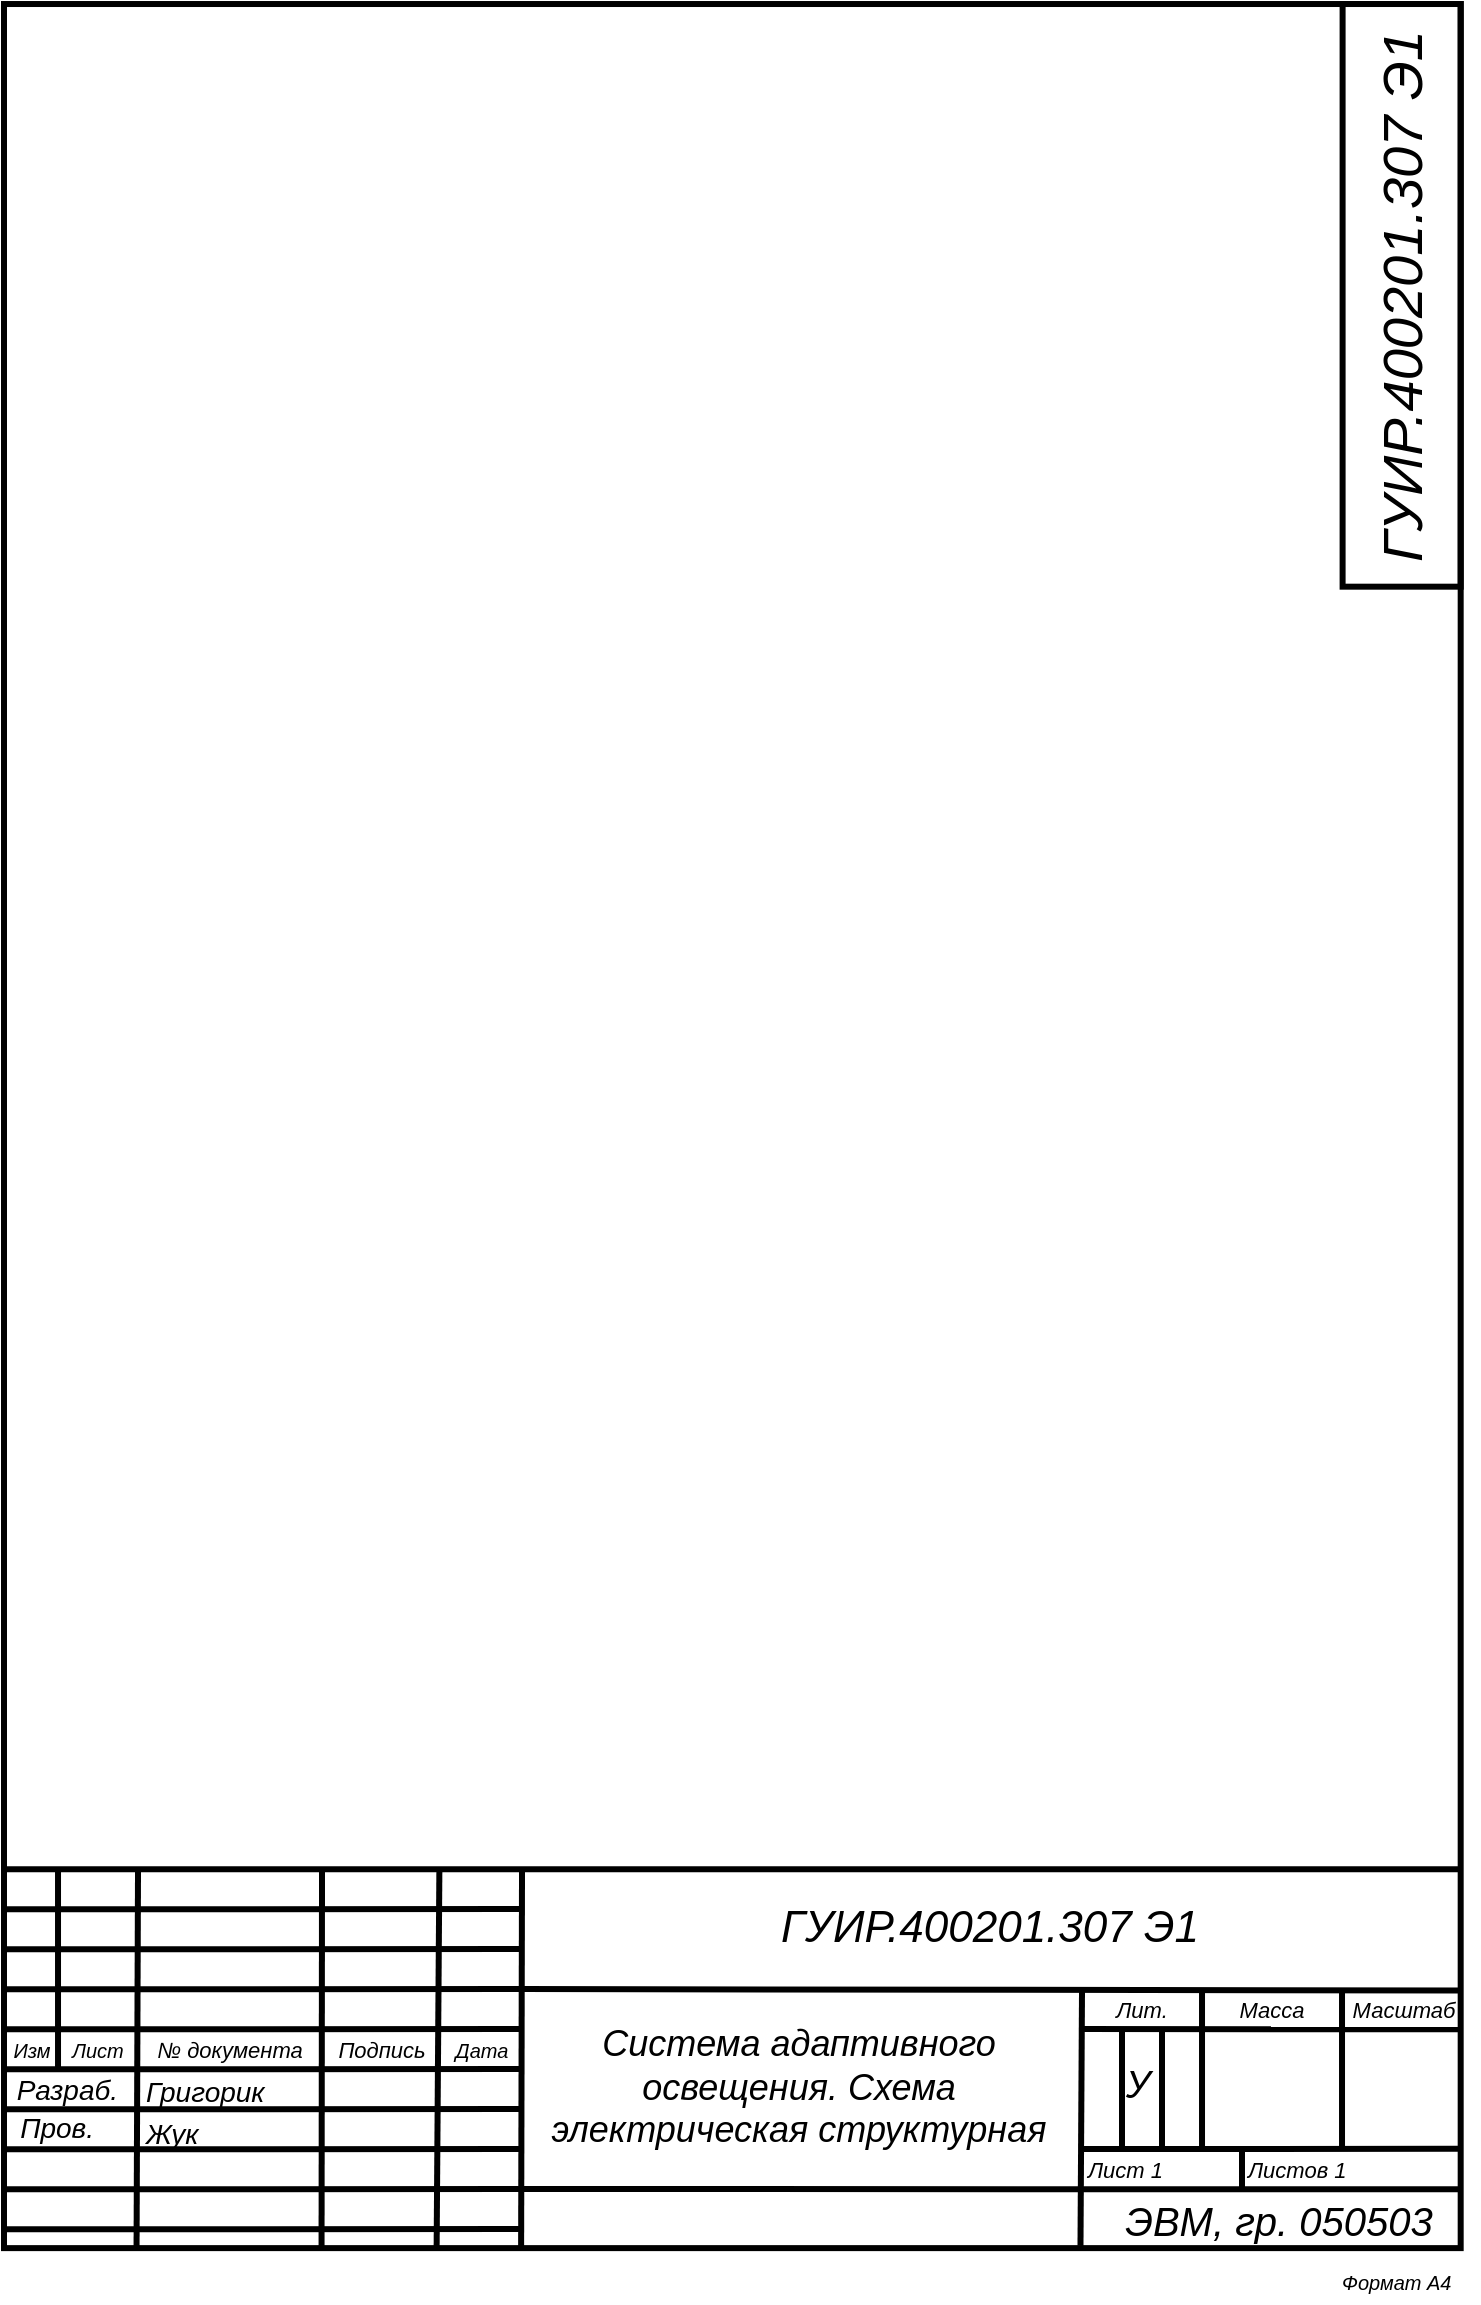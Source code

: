 <mxfile version="20.3.0" type="device"><diagram id="4putGCdMLjqdJJ_nWLfs" name="Page-1"><mxGraphModel dx="2249" dy="865" grid="1" gridSize="10" guides="1" tooltips="1" connect="1" arrows="1" fold="1" page="1" pageScale="1" pageWidth="827" pageHeight="1169" math="0" shadow="0"><root><mxCell id="0"/><mxCell id="1" parent="0"/><mxCell id="7Cjunq2-Ury25ImYDMls-47" value="" style="rounded=0;whiteSpace=wrap;html=1;strokeWidth=3;fillColor=none;container=0;" parent="1" vertex="1"><mxGeometry x="-750.0" y="20.01" width="728.34" height="1122.05" as="geometry"/></mxCell><mxCell id="7Cjunq2-Ury25ImYDMls-48" style="vsdxID=165;edgeStyle=none;startArrow=none;endArrow=none;startSize=5;endSize=5;strokeWidth=3;strokeColor=#000000;spacingTop=-1;spacingBottom=-1;spacingLeft=-1;spacingRight=-1;verticalAlign=middle;html=1;labelBackgroundColor=#ffffff;rounded=0;" parent="1" edge="1"><mxGeometry relative="1" as="geometry"><Array as="points"/><mxPoint x="-722.99" y="952.52" as="sourcePoint"/><mxPoint x="-722.99" y="1052.52" as="targetPoint"/></mxGeometry></mxCell><mxCell id="7Cjunq2-Ury25ImYDMls-49" style="vsdxID=163;edgeStyle=none;startArrow=none;endArrow=none;startSize=5;endSize=5;strokeColor=#000000;spacingTop=-1;spacingBottom=-1;spacingLeft=-1;spacingRight=-1;verticalAlign=middle;html=1;labelBackgroundColor=#ffffff;rounded=0;strokeWidth=3;" parent="1" edge="1"><mxGeometry relative="1" as="geometry"><mxPoint as="offset"/><Array as="points"/><mxPoint x="-748.72" y="1132.64" as="sourcePoint"/><mxPoint x="-490.99" y="1132.52" as="targetPoint"/></mxGeometry></mxCell><mxCell id="7Cjunq2-Ury25ImYDMls-50" style="vsdxID=162;edgeStyle=none;startArrow=none;endArrow=none;startSize=5;endSize=5;strokeColor=#000000;spacingTop=-1;spacingBottom=-1;spacingLeft=-1;spacingRight=-1;verticalAlign=middle;html=1;labelBackgroundColor=#ffffff;rounded=0;strokeWidth=3;" parent="1" edge="1"><mxGeometry relative="1" as="geometry"><mxPoint as="offset"/><Array as="points"/><mxPoint x="-748.72" y="1112.64" as="sourcePoint"/><mxPoint x="-489.99" y="1112.52" as="targetPoint"/></mxGeometry></mxCell><mxCell id="7Cjunq2-Ury25ImYDMls-51" style="vsdxID=161;edgeStyle=none;startArrow=none;endArrow=none;startSize=5;endSize=5;strokeColor=#000000;spacingTop=-1;spacingBottom=-1;spacingLeft=-1;spacingRight=-1;verticalAlign=middle;html=1;labelBackgroundColor=#ffffff;rounded=0;strokeWidth=3;" parent="1" edge="1"><mxGeometry relative="1" as="geometry"><mxPoint as="offset"/><Array as="points"/><mxPoint x="-748.72" y="1092.64" as="sourcePoint"/><mxPoint x="-490.99" y="1092.52" as="targetPoint"/></mxGeometry></mxCell><mxCell id="7Cjunq2-Ury25ImYDMls-52" style="vsdxID=160;edgeStyle=none;startArrow=none;endArrow=none;startSize=5;endSize=5;strokeColor=#000000;spacingTop=-1;spacingBottom=-1;spacingLeft=-1;spacingRight=-1;verticalAlign=middle;html=1;labelBackgroundColor=#ffffff;rounded=0;strokeWidth=3;" parent="1" edge="1"><mxGeometry relative="1" as="geometry"><mxPoint as="offset"/><Array as="points"/><mxPoint x="-748.72" y="1072.64" as="sourcePoint"/><mxPoint x="-490.99" y="1072.52" as="targetPoint"/></mxGeometry></mxCell><mxCell id="7Cjunq2-Ury25ImYDMls-53" style="vsdxID=159;edgeStyle=none;startArrow=none;endArrow=none;startSize=5;endSize=5;strokeWidth=3;strokeColor=#000000;spacingTop=-1;spacingBottom=-1;spacingLeft=-1;spacingRight=-1;verticalAlign=middle;html=1;labelBackgroundColor=#ffffff;rounded=0;" parent="1" edge="1"><mxGeometry relative="1" as="geometry"><mxPoint as="offset"/><Array as="points"/><mxPoint x="-748.72" y="1052.64" as="sourcePoint"/><mxPoint x="-490.99" y="1052.52" as="targetPoint"/></mxGeometry></mxCell><mxCell id="7Cjunq2-Ury25ImYDMls-54" style="vsdxID=158;edgeStyle=none;startArrow=none;endArrow=none;startSize=5;endSize=5;strokeWidth=3;strokeColor=#000000;spacingTop=-1;spacingBottom=-1;spacingLeft=-1;spacingRight=-1;verticalAlign=middle;html=1;labelBackgroundColor=#ffffff;rounded=0;" parent="1" edge="1"><mxGeometry relative="1" as="geometry"><mxPoint as="offset"/><Array as="points"/><mxPoint x="-748.72" y="1032.64" as="sourcePoint"/><mxPoint x="-490.99" y="1032.52" as="targetPoint"/></mxGeometry></mxCell><mxCell id="7Cjunq2-Ury25ImYDMls-55" style="vsdxID=157;edgeStyle=none;startArrow=none;endArrow=none;startSize=5;endSize=5;strokeColor=#000000;spacingTop=-1;spacingBottom=-1;spacingLeft=-1;spacingRight=-1;verticalAlign=middle;html=1;labelBackgroundColor=#ffffff;rounded=0;strokeWidth=3;" parent="1" edge="1"><mxGeometry relative="1" as="geometry"><mxPoint as="offset"/><Array as="points"/><mxPoint x="-748.72" y="1012.64" as="sourcePoint"/><mxPoint x="-490.99" y="1012.52" as="targetPoint"/></mxGeometry></mxCell><mxCell id="7Cjunq2-Ury25ImYDMls-56" style="vsdxID=156;edgeStyle=none;startArrow=none;endArrow=none;startSize=5;endSize=5;strokeColor=#000000;spacingTop=-1;spacingBottom=-1;spacingLeft=-1;spacingRight=-1;verticalAlign=middle;html=1;labelBackgroundColor=#ffffff;rounded=0;strokeWidth=3;" parent="1" edge="1"><mxGeometry relative="1" as="geometry"><mxPoint as="offset"/><Array as="points"/><mxPoint x="-748.72" y="992.64" as="sourcePoint"/><mxPoint x="-490.99" y="992.52" as="targetPoint"/></mxGeometry></mxCell><mxCell id="7Cjunq2-Ury25ImYDMls-57" style="vsdxID=155;edgeStyle=none;startArrow=none;endArrow=none;startSize=5;endSize=5;strokeColor=#000000;spacingTop=-1;spacingBottom=-1;spacingLeft=-1;spacingRight=-1;verticalAlign=middle;html=1;labelBackgroundColor=#ffffff;rounded=0;strokeWidth=3;" parent="1" edge="1"><mxGeometry relative="1" as="geometry"><mxPoint as="offset"/><Array as="points"/><mxPoint x="-748.72" y="972.64" as="sourcePoint"/><mxPoint x="-490.99" y="972.52" as="targetPoint"/></mxGeometry></mxCell><mxCell id="7Cjunq2-Ury25ImYDMls-58" style="vsdxID=154;edgeStyle=none;startArrow=none;endArrow=none;startSize=5;endSize=5;strokeWidth=3;strokeColor=#000000;spacingTop=-1;spacingBottom=-1;spacingLeft=-1;spacingRight=-1;verticalAlign=middle;html=1;labelBackgroundColor=#ffffff;rounded=0;entryX=0.091;entryY=1;entryDx=0;entryDy=0;entryPerimeter=0;" parent="1" target="7Cjunq2-Ury25ImYDMls-47" edge="1"><mxGeometry relative="1" as="geometry"><Array as="points"/><mxPoint x="-682.99" y="952.52" as="sourcePoint"/><mxPoint x="-682.72" y="1157.64" as="targetPoint"/></mxGeometry></mxCell><mxCell id="7Cjunq2-Ury25ImYDMls-59" style="vsdxID=153;edgeStyle=none;startArrow=none;endArrow=none;startSize=5;endSize=5;strokeWidth=3;strokeColor=#000000;spacingTop=-1;spacingBottom=-1;spacingLeft=-1;spacingRight=-1;verticalAlign=middle;html=1;labelBackgroundColor=#ffffff;rounded=0;entryX=0.218;entryY=0.999;entryDx=0;entryDy=0;entryPerimeter=0;" parent="1" target="7Cjunq2-Ury25ImYDMls-47" edge="1"><mxGeometry relative="1" as="geometry"><Array as="points"/><mxPoint x="-590.99" y="952.52" as="sourcePoint"/><mxPoint x="-590.72" y="1154.64" as="targetPoint"/></mxGeometry></mxCell><mxCell id="7Cjunq2-Ury25ImYDMls-60" style="vsdxID=152;edgeStyle=none;startArrow=none;endArrow=none;startSize=5;endSize=5;strokeWidth=3;strokeColor=#000000;spacingTop=-1;spacingBottom=-1;spacingLeft=-1;spacingRight=-1;verticalAlign=middle;html=1;labelBackgroundColor=#ffffff;rounded=0;entryX=0.297;entryY=1;entryDx=0;entryDy=0;entryPerimeter=0;" parent="1" target="7Cjunq2-Ury25ImYDMls-47" edge="1"><mxGeometry relative="1" as="geometry"><Array as="points"/><mxPoint x="-532.31" y="952.52" as="sourcePoint"/><mxPoint x="-532.72" y="1157.64" as="targetPoint"/></mxGeometry></mxCell><mxCell id="7Cjunq2-Ury25ImYDMls-61" style="vsdxID=151;edgeStyle=none;startArrow=none;endArrow=none;startSize=5;endSize=5;strokeWidth=3;strokeColor=#000000;spacingTop=-1;spacingBottom=-1;spacingLeft=-1;spacingRight=-1;verticalAlign=middle;html=1;labelBackgroundColor=#ffffff;rounded=0;" parent="1" edge="1"><mxGeometry relative="1" as="geometry"><Array as="points"/><mxPoint x="-80.99" y="1012.52" as="sourcePoint"/><mxPoint x="-80.99" y="1092.52" as="targetPoint"/></mxGeometry></mxCell><mxCell id="7Cjunq2-Ury25ImYDMls-62" style="vsdxID=150;edgeStyle=none;startArrow=none;endArrow=none;startSize=5;endSize=5;strokeWidth=3;strokeColor=#000000;spacingTop=-1;spacingBottom=-1;spacingLeft=-1;spacingRight=-1;verticalAlign=middle;html=1;labelBackgroundColor=#ffffff;rounded=0;" parent="1" edge="1"><mxGeometry relative="1" as="geometry"><Array as="points"/><mxPoint x="-130.99" y="1092.52" as="sourcePoint"/><mxPoint x="-130.99" y="1112.52" as="targetPoint"/></mxGeometry></mxCell><mxCell id="7Cjunq2-Ury25ImYDMls-63" style="vsdxID=149;edgeStyle=none;startArrow=none;endArrow=none;startSize=5;endSize=5;strokeColor=#000000;spacingTop=-1;spacingBottom=-1;spacingLeft=-1;spacingRight=-1;verticalAlign=middle;html=1;labelBackgroundColor=#ffffff;rounded=0;strokeWidth=3;" parent="1" edge="1"><mxGeometry relative="1" as="geometry"><Array as="points"/><mxPoint x="-170.99" y="1032.52" as="sourcePoint"/><mxPoint x="-170.99" y="1092.52" as="targetPoint"/></mxGeometry></mxCell><mxCell id="7Cjunq2-Ury25ImYDMls-64" style="vsdxID=148;edgeStyle=none;startArrow=none;endArrow=none;startSize=5;endSize=5;strokeColor=#000000;spacingTop=-1;spacingBottom=-1;spacingLeft=-1;spacingRight=-1;verticalAlign=middle;html=1;labelBackgroundColor=#ffffff;rounded=0;strokeWidth=3;" parent="1" edge="1"><mxGeometry relative="1" as="geometry"><Array as="points"/><mxPoint x="-190.99" y="1032.52" as="sourcePoint"/><mxPoint x="-190.99" y="1092.52" as="targetPoint"/></mxGeometry></mxCell><mxCell id="7Cjunq2-Ury25ImYDMls-65" style="vsdxID=147;edgeStyle=none;startArrow=none;endArrow=none;startSize=5;endSize=5;strokeWidth=3;strokeColor=#000000;spacingTop=-1;spacingBottom=-1;spacingLeft=-1;spacingRight=-1;verticalAlign=middle;html=1;labelBackgroundColor=#ffffff;rounded=0;" parent="1" edge="1"><mxGeometry relative="1" as="geometry"><Array as="points"/><mxPoint x="-150.99" y="1012.52" as="sourcePoint"/><mxPoint x="-150.99" y="1092.52" as="targetPoint"/></mxGeometry></mxCell><mxCell id="7Cjunq2-Ury25ImYDMls-66" style="vsdxID=146;edgeStyle=none;startArrow=none;endArrow=none;startSize=5;endSize=5;strokeWidth=3;strokeColor=#000000;spacingTop=-1;spacingBottom=-1;spacingLeft=-1;spacingRight=-1;verticalAlign=middle;html=1;labelBackgroundColor=#ffffff;rounded=0;entryX=0.929;entryY=-0.131;entryDx=0;entryDy=0;entryPerimeter=0;" parent="1" target="7Cjunq2-Ury25ImYDMls-81" edge="1"><mxGeometry relative="1" as="geometry"><mxPoint as="offset"/><Array as="points"/><mxPoint x="-210.99" y="1092.52" as="sourcePoint"/><mxPoint x="-10.99" y="1092.52" as="targetPoint"/></mxGeometry></mxCell><mxCell id="7Cjunq2-Ury25ImYDMls-67" style="vsdxID=145;edgeStyle=none;startArrow=none;endArrow=none;startSize=5;endSize=5;strokeWidth=3;strokeColor=#000000;spacingTop=-1;spacingBottom=-1;spacingLeft=-1;spacingRight=-1;verticalAlign=middle;html=1;labelBackgroundColor=#ffffff;rounded=0;" parent="1" edge="1"><mxGeometry relative="1" as="geometry"><mxPoint as="offset"/><Array as="points"/><mxPoint x="-210.99" y="1032.52" as="sourcePoint"/><mxPoint x="-20.72" y="1032.64" as="targetPoint"/></mxGeometry></mxCell><mxCell id="7Cjunq2-Ury25ImYDMls-68" style="vsdxID=144;edgeStyle=none;startArrow=none;endArrow=none;startSize=5;endSize=5;strokeWidth=3;strokeColor=#000000;spacingTop=-1;spacingBottom=-1;spacingLeft=-1;spacingRight=-1;verticalAlign=middle;html=1;labelBackgroundColor=#ffffff;rounded=0;entryX=0.739;entryY=0.999;entryDx=0;entryDy=0;entryPerimeter=0;" parent="1" target="7Cjunq2-Ury25ImYDMls-47" edge="1"><mxGeometry relative="1" as="geometry"><Array as="points"/><mxPoint x="-210.99" y="1012.52" as="sourcePoint"/><mxPoint x="-210.72" y="1157.64" as="targetPoint"/></mxGeometry></mxCell><mxCell id="7Cjunq2-Ury25ImYDMls-69" style="vsdxID=143;edgeStyle=none;startArrow=none;endArrow=none;startSize=5;endSize=5;strokeWidth=3;strokeColor=#000000;spacingTop=-1;spacingBottom=-1;spacingLeft=-1;spacingRight=-1;verticalAlign=middle;html=1;labelBackgroundColor=#ffffff;rounded=0;" parent="1" edge="1"><mxGeometry relative="1" as="geometry"><Array as="points"/><mxPoint x="-20.72" y="1112.64" as="sourcePoint"/><mxPoint x="-489.99" y="1112.52" as="targetPoint"/></mxGeometry></mxCell><mxCell id="7Cjunq2-Ury25ImYDMls-70" style="vsdxID=142;edgeStyle=none;startArrow=none;endArrow=none;startSize=5;endSize=5;strokeWidth=3;strokeColor=#000000;spacingTop=-1;spacingBottom=-1;spacingLeft=-1;spacingRight=-1;verticalAlign=middle;html=1;labelBackgroundColor=#ffffff;rounded=0;entryX=0.355;entryY=1;entryDx=0;entryDy=0;entryPerimeter=0;" parent="1" target="7Cjunq2-Ury25ImYDMls-47" edge="1"><mxGeometry relative="1" as="geometry"><Array as="points"/><mxPoint x="-490.99" y="952.52" as="sourcePoint"/><mxPoint x="-490.72" y="1157.64" as="targetPoint"/></mxGeometry></mxCell><mxCell id="7Cjunq2-Ury25ImYDMls-71" style="vsdxID=141;edgeStyle=none;startArrow=none;endArrow=none;startSize=5;endSize=5;strokeWidth=3;strokeColor=#000000;spacingTop=-1;spacingBottom=-1;spacingLeft=-1;spacingRight=-1;verticalAlign=middle;html=1;labelBackgroundColor=#ffffff;rounded=0;exitX=0.998;exitY=1.028;exitDx=0;exitDy=0;exitPerimeter=0;" parent="1" source="7Cjunq2-Ury25ImYDMls-89" edge="1"><mxGeometry relative="1" as="geometry"><Array as="points"/><mxPoint x="-10.99" y="1012.52" as="sourcePoint"/><mxPoint x="-490.99" y="1012.52" as="targetPoint"/></mxGeometry></mxCell><mxCell id="7Cjunq2-Ury25ImYDMls-72" value="&lt;font style=&quot;font-family: &amp;#34;arial&amp;#34; ; color: rgb(0 , 0 , 0) ; direction: ltr ; letter-spacing: 0px ; line-height: 120% ; opacity: 1&quot;&gt;&lt;i&gt;&lt;font style=&quot;font-size: 10px&quot;&gt;Изм&lt;/font&gt;&lt;br&gt;&lt;/i&gt;&lt;/font&gt;" style="verticalAlign=middle;align=center;vsdxID=166;fillColor=none;gradientColor=none;shape=stencil(nZBLDoAgDERP0z3SIyjew0SURgSD+Lu9kMZoXLhwN9O+tukAlrNpJg1SzDH4QW/URgNYgZTkjA4UkwJUgGXng+6DX1zLfmoymdXo17xh5zmRJ6Q42BWCfc2oJfdAr+Yv+AP9Cb7OJ3H/2JG1HNGz/84klThPVCc=);strokeColor=none;strokeWidth=3;spacingTop=-1;spacingBottom=-1;spacingLeft=-1;spacingRight=-1;labelBackgroundColor=none;rounded=0;html=1;whiteSpace=wrap;" parent="1" vertex="1"><mxGeometry x="-749.99" y="1034.52" width="28" height="16" as="geometry"/></mxCell><mxCell id="7Cjunq2-Ury25ImYDMls-73" value="&lt;font style=&quot;font-family: &amp;#34;arial&amp;#34; ; color: rgb(0 , 0 , 0) ; direction: ltr ; letter-spacing: 0px ; line-height: 120% ; opacity: 1&quot;&gt;&lt;i&gt;&lt;font style=&quot;font-size: 10px&quot;&gt;Лист&lt;/font&gt;&lt;br&gt;&lt;/i&gt;&lt;/font&gt;" style="verticalAlign=middle;align=center;vsdxID=167;fillColor=none;gradientColor=none;shape=stencil(nZBLDoAgDERP0z3SIyjew0SURgSD+Lu9kMZoXLhwN9O+tukAlrNpJg1SzDH4QW/URgNYgZTkjA4UkwJUgGXng+6DX1zLfmoymdXo17xh5zmRJ6Q42BWCfc2oJfdAr+Yv+AP9Cb7OJ3H/2JG1HNGz/84klThPVCc=);strokeColor=none;strokeWidth=3;spacingTop=-1;spacingBottom=-1;spacingLeft=-1;spacingRight=-1;labelBackgroundColor=none;rounded=0;html=1;whiteSpace=wrap;" parent="1" vertex="1"><mxGeometry x="-720.99" y="1034.52" width="36" height="16" as="geometry"/></mxCell><mxCell id="7Cjunq2-Ury25ImYDMls-74" value="&lt;font style=&quot;font-size:11px;font-family:Arial;color:#000000;direction:ltr;letter-spacing:0px;line-height:120%;opacity:1&quot;&gt;&lt;i&gt;№ документа&lt;br/&gt;&lt;/i&gt;&lt;/font&gt;" style="verticalAlign=middle;align=center;vsdxID=168;fillColor=none;gradientColor=none;shape=stencil(nZBLDoAgDERP0z3SIyjew0SURgSD+Lu9kMZoXLhwN9O+tukAlrNpJg1SzDH4QW/URgNYgZTkjA4UkwJUgGXng+6DX1zLfmoymdXo17xh5zmRJ6Q42BWCfc2oJfdAr+Yv+AP9Cb7OJ3H/2JG1HNGz/84klThPVCc=);strokeColor=none;strokeWidth=3;spacingTop=-1;spacingBottom=-1;spacingLeft=-1;spacingRight=-1;labelBackgroundColor=none;rounded=0;html=1;whiteSpace=wrap;" parent="1" vertex="1"><mxGeometry x="-680.99" y="1034.52" width="88" height="16" as="geometry"/></mxCell><mxCell id="7Cjunq2-Ury25ImYDMls-75" value="&lt;font style=&quot;font-size:11px;font-family:Arial;color:#000000;direction:ltr;letter-spacing:0px;line-height:120%;opacity:1&quot;&gt;&lt;i&gt;Подпись&lt;br/&gt;&lt;/i&gt;&lt;/font&gt;" style="verticalAlign=middle;align=center;vsdxID=169;fillColor=none;gradientColor=none;shape=stencil(nZBLDoAgDERP0z3SIyjew0SURgSD+Lu9kMZoXLhwN9O+tukAlrNpJg1SzDH4QW/URgNYgZTkjA4UkwJUgGXng+6DX1zLfmoymdXo17xh5zmRJ6Q42BWCfc2oJfdAr+Yv+AP9Cb7OJ3H/2JG1HNGz/84klThPVCc=);strokeColor=none;strokeWidth=3;spacingTop=-1;spacingBottom=-1;spacingLeft=-1;spacingRight=-1;labelBackgroundColor=none;rounded=0;html=1;whiteSpace=wrap;" parent="1" vertex="1"><mxGeometry x="-588.99" y="1034.52" width="56" height="16" as="geometry"/></mxCell><mxCell id="7Cjunq2-Ury25ImYDMls-76" value="&lt;font style=&quot;font-family: &amp;#34;arial&amp;#34; ; color: rgb(0 , 0 , 0) ; direction: ltr ; letter-spacing: 0px ; line-height: 120% ; opacity: 1&quot;&gt;&lt;i&gt;&lt;font style=&quot;font-size: 10px&quot;&gt;Дата&lt;/font&gt;&lt;br&gt;&lt;/i&gt;&lt;/font&gt;" style="verticalAlign=middle;align=center;vsdxID=170;fillColor=none;gradientColor=none;shape=stencil(nZBLDoAgDERP0z3SIyjew0SURgSD+Lu9kMZoXLhwN9O+tukAlrNpJg1SzDH4QW/URgNYgZTkjA4UkwJUgGXng+6DX1zLfmoymdXo17xh5zmRJ6Q42BWCfc2oJfdAr+Yv+AP9Cb7OJ3H/2JG1HNGz/84klThPVCc=);strokeColor=none;strokeWidth=3;spacingTop=-1;spacingBottom=-1;spacingLeft=-1;spacingRight=-1;labelBackgroundColor=none;rounded=0;html=1;whiteSpace=wrap;" parent="1" vertex="1"><mxGeometry x="-528.99" y="1034.52" width="36" height="16" as="geometry"/></mxCell><mxCell id="7Cjunq2-Ury25ImYDMls-77" value="&lt;p style=&quot;align:center;margin-left:0;margin-right:0;margin-top:0px;margin-bottom:0px;text-indent:0;valign:middle;direction:ltr;&quot;&gt;&lt;font style=&quot;font-size:11px;font-family:Arial;color:#000000;direction:ltr;letter-spacing:0px;line-height:120%;opacity:1&quot;&gt;&lt;i&gt;Лит&lt;/i&gt;&lt;/font&gt;&lt;font style=&quot;font-size:11px;font-family:Arial;color:#000000;direction:ltr;letter-spacing:0px;line-height:120%;opacity:1&quot;&gt;&lt;i&gt;.&lt;br/&gt;&lt;/i&gt;&lt;/font&gt;&lt;/p&gt;" style="verticalAlign=middle;align=center;vsdxID=171;fillColor=none;gradientColor=none;shape=stencil(nZBLDoAgDERP0z3SIyjew0SURgSD+Lu9kMZoXLhwN9O+tukAlrNpJg1SzDH4QW/URgNYgZTkjA4UkwJUgGXng+6DX1zLfmoymdXo17xh5zmRJ6Q42BWCfc2oJfdAr+Yv+AP9Cb7OJ3H/2JG1HNGz/84klThPVCc=);strokeColor=none;strokeWidth=3;spacingTop=-1;spacingBottom=-1;spacingLeft=-1;spacingRight=-1;labelBackgroundColor=none;rounded=0;html=1;whiteSpace=wrap;" parent="1" vertex="1"><mxGeometry x="-208.99" y="1014.52" width="56" height="16" as="geometry"/></mxCell><mxCell id="7Cjunq2-Ury25ImYDMls-78" value="&lt;font style=&quot;font-size:11px;font-family:Arial;color:#000000;direction:ltr;letter-spacing:0px;line-height:120%;opacity:1&quot;&gt;&lt;i&gt;Масса&lt;br/&gt;&lt;/i&gt;&lt;/font&gt;" style="verticalAlign=middle;align=center;vsdxID=172;fillColor=none;gradientColor=none;shape=stencil(nZBLDoAgDERP0z3SIyjew0SURgSD+Lu9kMZoXLhwN9O+tukAlrNpJg1SzDH4QW/URgNYgZTkjA4UkwJUgGXng+6DX1zLfmoymdXo17xh5zmRJ6Q42BWCfc2oJfdAr+Yv+AP9Cb7OJ3H/2JG1HNGz/84klThPVCc=);strokeColor=none;strokeWidth=3;spacingTop=-1;spacingBottom=-1;spacingLeft=-1;spacingRight=-1;labelBackgroundColor=none;rounded=0;html=1;whiteSpace=wrap;" parent="1" vertex="1"><mxGeometry x="-148.99" y="1014.52" width="66" height="16" as="geometry"/></mxCell><mxCell id="7Cjunq2-Ury25ImYDMls-79" value="&lt;font style=&quot;font-size:11px;font-family:Arial;color:#000000;direction:ltr;letter-spacing:0px;line-height:120%;opacity:1&quot;&gt;&lt;i&gt;Масштаб&lt;br/&gt;&lt;/i&gt;&lt;/font&gt;" style="verticalAlign=middle;align=center;vsdxID=173;fillColor=none;gradientColor=none;shape=stencil(nZBLDoAgDERP0z3SIyjew0SURgSD+Lu9kMZoXLhwN9O+tukAlrNpJg1SzDH4QW/URgNYgZTkjA4UkwJUgGXng+6DX1zLfmoymdXo17xh5zmRJ6Q42BWCfc2oJfdAr+Yv+AP9Cb7OJ3H/2JG1HNGz/84klThPVCc=);strokeColor=none;strokeWidth=3;spacingTop=-1;spacingBottom=-1;spacingLeft=-1;spacingRight=-1;labelBackgroundColor=none;rounded=0;html=1;whiteSpace=wrap;" parent="1" vertex="1"><mxGeometry x="-78.99" y="1014.52" width="58.35" height="16" as="geometry"/></mxCell><mxCell id="7Cjunq2-Ury25ImYDMls-80" value="&lt;p style=&quot;margin-left: 0 ; margin-right: 0 ; margin-top: 0px ; margin-bottom: 0px ; text-indent: 0 ; direction: ltr&quot;&gt;&lt;font style=&quot;font-size: 11px ; font-family: &amp;#34;arial&amp;#34; ; color: #000000 ; direction: ltr ; letter-spacing: 0px ; line-height: 120% ; opacity: 1&quot;&gt;&lt;i&gt;Лист 1&lt;/i&gt;&lt;/font&gt;&lt;font style=&quot;font-size: 11px ; font-family: &amp;#34;arial&amp;#34; ; color: #000000 ; direction: ltr ; letter-spacing: 0px ; line-height: 120% ; opacity: 1&quot;&gt;&lt;i&gt;&amp;nbsp;&lt;br&gt;&lt;/i&gt;&lt;/font&gt;&lt;/p&gt;" style="verticalAlign=middle;align=left;vsdxID=174;fillColor=none;gradientColor=none;shape=stencil(nZBLDoAgDERP0z3SIyjew0SURgSD+Lu9kMZoXLhwN9O+tukAlrNpJg1SzDH4QW/URgNYgZTkjA4UkwJUgGXng+6DX1zLfmoymdXo17xh5zmRJ6Q42BWCfc2oJfdAr+Yv+AP9Cb7OJ3H/2JG1HNGz/84klThPVCc=);strokeColor=none;strokeWidth=3;spacingTop=-1;spacingBottom=-1;spacingLeft=-1;spacingRight=-1;labelBackgroundColor=none;rounded=0;html=1;whiteSpace=wrap;" parent="1" vertex="1"><mxGeometry x="-208.99" y="1094.52" width="132.8" height="16" as="geometry"/></mxCell><mxCell id="7Cjunq2-Ury25ImYDMls-81" value="&lt;p style=&quot;align:left;margin-left:0;margin-right:0;margin-top:0px;margin-bottom:0px;text-indent:0;valign:middle;direction:ltr;&quot;&gt;&lt;font style=&quot;font-size:11px;font-family:Arial;color:#000000;direction:ltr;letter-spacing:0px;line-height:120%;opacity:1&quot;&gt;&lt;i&gt;Листов             1&lt;/i&gt;&lt;/font&gt;&lt;font style=&quot;font-size:11px;font-family:Arial;color:#000000;direction:ltr;letter-spacing:0px;line-height:120%;opacity:1&quot;&gt;&lt;i&gt;&lt;br/&gt;&lt;/i&gt;&lt;/font&gt;&lt;/p&gt;" style="verticalAlign=middle;align=left;vsdxID=175;fillColor=none;gradientColor=none;shape=stencil(nZBLDoAgDERP0z3SIyjew0SURgSD+Lu9kMZoXLhwN9O+tukAlrNpJg1SzDH4QW/URgNYgZTkjA4UkwJUgGXng+6DX1zLfmoymdXo17xh5zmRJ6Q42BWCfc2oJfdAr+Yv+AP9Cb7OJ3H/2JG1HNGz/84klThPVCc=);strokeColor=none;strokeWidth=3;spacingTop=-1;spacingBottom=-1;spacingLeft=-1;spacingRight=-1;labelBackgroundColor=none;rounded=0;html=1;whiteSpace=wrap;" parent="1" vertex="1"><mxGeometry x="-128.99" y="1094.52" width="116" height="16" as="geometry"/></mxCell><mxCell id="7Cjunq2-Ury25ImYDMls-82" value="&lt;p style=&quot;margin-left: 0 ; margin-right: 0 ; margin-top: 0px ; margin-bottom: 0px ; text-indent: 0 ; direction: ltr&quot;&gt;&lt;font style=&quot;font-family: &amp;#34;arial&amp;#34; ; color: rgb(0 , 0 , 0) ; direction: ltr ; letter-spacing: 0px ; line-height: 120% ; opacity: 1&quot;&gt;&lt;i&gt;&lt;font style=&quot;font-size: 14px&quot;&gt;Григорик&lt;/font&gt;&lt;br&gt;&lt;/i&gt;&lt;/font&gt;&lt;/p&gt;" style="verticalAlign=middle;align=left;vsdxID=176;fillColor=none;gradientColor=none;shape=stencil(nZBLDoAgDERP0z3SIyjew0SURgSD+Lu9kMZoXLhwN9O+tukAlrNpJg1SzDH4QW/URgNYgZTkjA4UkwJUgGXng+6DX1zLfmoymdXo17xh5zmRJ6Q42BWCfc2oJfdAr+Yv+AP9Cb7OJ3H/2JG1HNGz/84klThPVCc=);strokeColor=none;strokeWidth=3;spacingTop=-1;spacingBottom=-1;spacingLeft=-1;spacingRight=-1;labelBackgroundColor=none;rounded=0;html=1;whiteSpace=wrap;" parent="1" vertex="1"><mxGeometry x="-679.99" y="1051.52" width="88" height="24" as="geometry"/></mxCell><mxCell id="7Cjunq2-Ury25ImYDMls-83" value="&lt;p style=&quot;align:right;margin-left:0;margin-right:0;margin-top:0px;margin-bottom:0px;text-indent:0;valign:middle;direction:ltr;&quot;&gt;&lt;font style=&quot;font-size:14px;font-family:Arial;color:#000000;direction:ltr;letter-spacing:0px;line-height:120%;opacity:1&quot;&gt;&lt;i&gt;Пров.&lt;br/&gt;&lt;/i&gt;&lt;/font&gt;&lt;/p&gt;" style="verticalAlign=middle;align=right;vsdxID=177;fillColor=none;gradientColor=none;shape=stencil(nZBLDoAgDERP0z3SIyjew0SURgSD+Lu9kMZoXLhwN9O+tukAlrNpJg1SzDH4QW/URgNYgZTkjA4UkwJUgGXng+6DX1zLfmoymdXo17xh5zmRJ6Q42BWCfc2oJfdAr+Yv+AP9Cb7OJ3H/2JG1HNGz/84klThPVCc=);strokeColor=none;strokeWidth=3;spacingTop=-1;spacingBottom=-1;spacingLeft=-1;spacingRight=-1;labelBackgroundColor=none;rounded=0;html=1;whiteSpace=wrap;" parent="1" vertex="1"><mxGeometry x="-749.99" y="1070.63" width="46" height="23" as="geometry"/></mxCell><mxCell id="7Cjunq2-Ury25ImYDMls-84" value="&lt;p style=&quot;margin-left: 0 ; margin-right: 0 ; margin-top: 0px ; margin-bottom: 0px ; text-indent: 0 ; direction: ltr&quot;&gt;&lt;font style=&quot;font-family: &amp;#34;arial&amp;#34; ; color: rgb(0 , 0 , 0) ; direction: ltr ; letter-spacing: 0px ; line-height: 120% ; opacity: 1&quot;&gt;&lt;i&gt;&lt;font style=&quot;font-size: 14px&quot;&gt;Разраб.&lt;/font&gt;&lt;br&gt;&lt;/i&gt;&lt;/font&gt;&lt;/p&gt;" style="verticalAlign=middle;align=right;vsdxID=178;fillColor=none;gradientColor=none;shape=stencil(nZBLDoAgDERP0z3SIyjew0SURgSD+Lu9kMZoXLhwN9O+tukAlrNpJg1SzDH4QW/URgNYgZTkjA4UkwJUgGXng+6DX1zLfmoymdXo17xh5zmRJ6Q42BWCfc2oJfdAr+Yv+AP9Cb7OJ3H/2JG1HNGz/84klThPVCc=);strokeColor=none;strokeWidth=3;spacingTop=-1;spacingBottom=-1;spacingLeft=-1;spacingRight=-1;labelBackgroundColor=none;rounded=0;html=1;whiteSpace=wrap;" parent="1" vertex="1"><mxGeometry x="-748.99" y="1054.52" width="57.05" height="17" as="geometry"/></mxCell><mxCell id="7Cjunq2-Ury25ImYDMls-85" value="&lt;p style=&quot;margin-left: 0 ; margin-right: 0 ; margin-top: 0px ; margin-bottom: 0px ; text-indent: 0 ; direction: ltr&quot;&gt;&lt;font face=&quot;arial&quot;&gt;&lt;span style=&quot;font-size: 14px;&quot;&gt;&lt;i&gt;Жук&lt;/i&gt;&lt;/span&gt;&lt;/font&gt;&lt;/p&gt;" style="verticalAlign=middle;align=left;vsdxID=179;fillColor=none;gradientColor=none;shape=stencil(nZBLDoAgDERP0z3SIyjew0SURgSD+Lu9kMZoXLhwN9O+tukAlrNpJg1SzDH4QW/URgNYgZTkjA4UkwJUgGXng+6DX1zLfmoymdXo17xh5zmRJ6Q42BWCfc2oJfdAr+Yv+AP9Cb7OJ3H/2JG1HNGz/84klThPVCc=);strokeColor=none;strokeWidth=3;spacingTop=-1;spacingBottom=-1;spacingLeft=-1;spacingRight=-1;labelBackgroundColor=none;rounded=0;html=1;whiteSpace=wrap;" parent="1" vertex="1"><mxGeometry x="-679.99" y="1074.52" width="64" height="20" as="geometry"/></mxCell><mxCell id="7Cjunq2-Ury25ImYDMls-86" value="&lt;p style=&quot;margin-left: 0 ; margin-right: 0 ; margin-top: 0px ; margin-bottom: 0px ; text-indent: 0 ; direction: ltr&quot;&gt;&lt;font style=&quot;font-family: &amp;#34;arial&amp;#34; ; color: rgb(0 , 0 , 0) ; direction: ltr ; letter-spacing: 0px ; line-height: 120% ; opacity: 1&quot; size=&quot;1&quot;&gt;&lt;i style=&quot;font-size: 20px&quot;&gt;ЭВМ, гр. 050503&lt;/i&gt;&lt;/font&gt;&lt;font style=&quot;font-size: 19px ; font-family: &amp;#34;arial&amp;#34; ; color: #000000 ; direction: ltr ; letter-spacing: 0px ; line-height: 120% ; opacity: 1&quot;&gt;&lt;i&gt;&lt;br&gt;&lt;/i&gt;&lt;/font&gt;&lt;/p&gt;" style="verticalAlign=middle;align=center;vsdxID=180;fillColor=none;gradientColor=none;shape=stencil(nZBLDoAgDERP0z3SIyjew0SURgSD+Lu9kMZoXLhwN9O+tukAlrNpJg1SzDH4QW/URgNYgZTkjA4UkwJUgGXng+6DX1zLfmoymdXo17xh5zmRJ6Q42BWCfc2oJfdAr+Yv+AP9Cb7OJ3H/2JG1HNGz/84klThPVCc=);strokeColor=none;strokeWidth=3;spacingTop=-1;spacingBottom=-1;spacingLeft=-1;spacingRight=-1;labelBackgroundColor=none;rounded=0;html=1;whiteSpace=wrap;" parent="1" vertex="1"><mxGeometry x="-208.99" y="1110.0" width="193" height="39.37" as="geometry"/></mxCell><mxCell id="7Cjunq2-Ury25ImYDMls-87" value="&lt;font style=&quot;font-size:19px;font-family:Arial;color:#000000;direction:ltr;letter-spacing:0px;line-height:120%;opacity:1&quot;&gt;&lt;i&gt;У&lt;br&gt;&lt;/i&gt;&lt;/font&gt;" style="verticalAlign=middle;align=left;vsdxID=441;fillColor=none;gradientColor=none;shape=stencil(nZBLDoAgDERP0z3SIyjew0SURgSD+Lu9kMZoXLhwN9O+tukAlrNpJg1SzDH4QW/URgNYgZTkjA4UkwJUgGXng+6DX1zLfmoymdXo17xh5zmRJ6Q42BWCfc2oJfdAr+Yv+AP9Cb7OJ3H/2JG1HNGz/84klThPVCc=);strokeColor=none;strokeWidth=3;spacingTop=-1;spacingBottom=-1;spacingLeft=-1;spacingRight=-1;labelBackgroundColor=none;rounded=0;html=1;whiteSpace=wrap;" parent="1" vertex="1"><mxGeometry x="-189.99" y="1052.52" width="20" height="16" as="geometry"/></mxCell><mxCell id="7Cjunq2-Ury25ImYDMls-88" value="&lt;font face=&quot;arial&quot; style=&quot;font-size: 18px;&quot;&gt;&lt;span style=&quot;font-size: 18px;&quot;&gt;&lt;i style=&quot;font-size: 18px;&quot;&gt;Система адаптивного освещения. Схема электрическая структурная&lt;/i&gt;&lt;/span&gt;&lt;/font&gt;" style="text;whiteSpace=wrap;html=1;fontSize=18;fontFamily=Verdana;align=center;labelBackgroundColor=none;verticalAlign=middle;strokeWidth=3;fillColor=none;" parent="1" vertex="1"><mxGeometry x="-489.99" y="1011.57" width="275" height="100" as="geometry"/></mxCell><mxCell id="7Cjunq2-Ury25ImYDMls-89" value="&lt;i&gt;&lt;font style=&quot;font-size: 22px&quot;&gt;ГУИР.400201.307 Э1&lt;/font&gt;&lt;/i&gt;" style="text;whiteSpace=wrap;align=center;html=1;verticalAlign=middle;" parent="1" vertex="1"><mxGeometry x="-493.08" y="952.52" width="472.44" height="59.06" as="geometry"/></mxCell><mxCell id="7Cjunq2-Ury25ImYDMls-90" value="" style="endArrow=none;html=1;strokeWidth=3;" parent="1" edge="1"><mxGeometry width="50" height="50" relative="1" as="geometry"><mxPoint x="-748.72" y="952.64" as="sourcePoint"/><mxPoint x="-20.72" y="952.64" as="targetPoint"/></mxGeometry></mxCell><mxCell id="7Cjunq2-Ury25ImYDMls-91" value="&lt;i style=&quot;color: rgb(0 , 0 , 0) ; font-weight: 400 ; letter-spacing: normal ; text-align: center ; text-indent: 0px ; text-transform: none ; word-spacing: 0px ; font-family: &amp;quot;arial&amp;quot; ; font-size: 28px&quot;&gt;ГУИР.400201.307 Э1&lt;br&gt;&lt;/i&gt;" style="rounded=0;whiteSpace=wrap;html=1;strokeWidth=3;horizontal=0;fillColor=none;verticalAlign=middle;" parent="1" vertex="1"><mxGeometry x="-80.7" y="20.0" width="59.05" height="291.34" as="geometry"/></mxCell><mxCell id="7Cjunq2-Ury25ImYDMls-92" value="&lt;i style=&quot;font-family: &amp;#34;arial&amp;#34; ; font-weight: 400 ; letter-spacing: normal ; text-align: right ; text-indent: 0px ; text-transform: none ; word-spacing: 0px&quot;&gt;&lt;font style=&quot;font-size: 10px&quot;&gt;Формат А4&lt;/font&gt;&lt;/i&gt;" style="text;whiteSpace=wrap;html=1;fontSize=7;fontFamily=Verdana;labelBackgroundColor=none;verticalAlign=middle;" parent="1" vertex="1"><mxGeometry x="-82.99" y="1149.37" width="59.05" height="19.68" as="geometry"/></mxCell></root></mxGraphModel></diagram></mxfile>